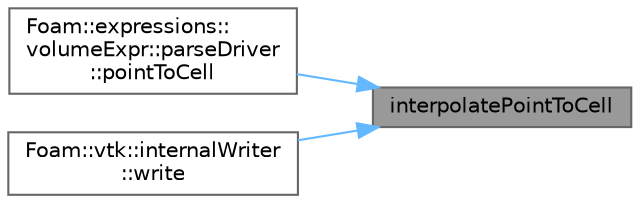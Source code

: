digraph "interpolatePointToCell"
{
 // LATEX_PDF_SIZE
  bgcolor="transparent";
  edge [fontname=Helvetica,fontsize=10,labelfontname=Helvetica,labelfontsize=10];
  node [fontname=Helvetica,fontsize=10,shape=box,height=0.2,width=0.4];
  rankdir="RL";
  Node1 [id="Node000001",label="interpolatePointToCell",height=0.2,width=0.4,color="gray40", fillcolor="grey60", style="filled", fontcolor="black",tooltip=" "];
  Node1 -> Node2 [id="edge1_Node000001_Node000002",dir="back",color="steelblue1",style="solid",tooltip=" "];
  Node2 [id="Node000002",label="Foam::expressions::\lvolumeExpr::parseDriver\l::pointToCell",height=0.2,width=0.4,color="grey40", fillcolor="white", style="filled",URL="$classFoam_1_1expressions_1_1volumeExpr_1_1parseDriver.html#a2d7642eed071c520934c652584f7b699",tooltip=" "];
  Node1 -> Node3 [id="edge2_Node000001_Node000003",dir="back",color="steelblue1",style="solid",tooltip=" "];
  Node3 [id="Node000003",label="Foam::vtk::internalWriter\l::write",height=0.2,width=0.4,color="grey40", fillcolor="white", style="filled",URL="$classFoam_1_1vtk_1_1internalWriter.html#ac9c014eb73b7df49897e7f337fad99f4",tooltip=" "];
}
